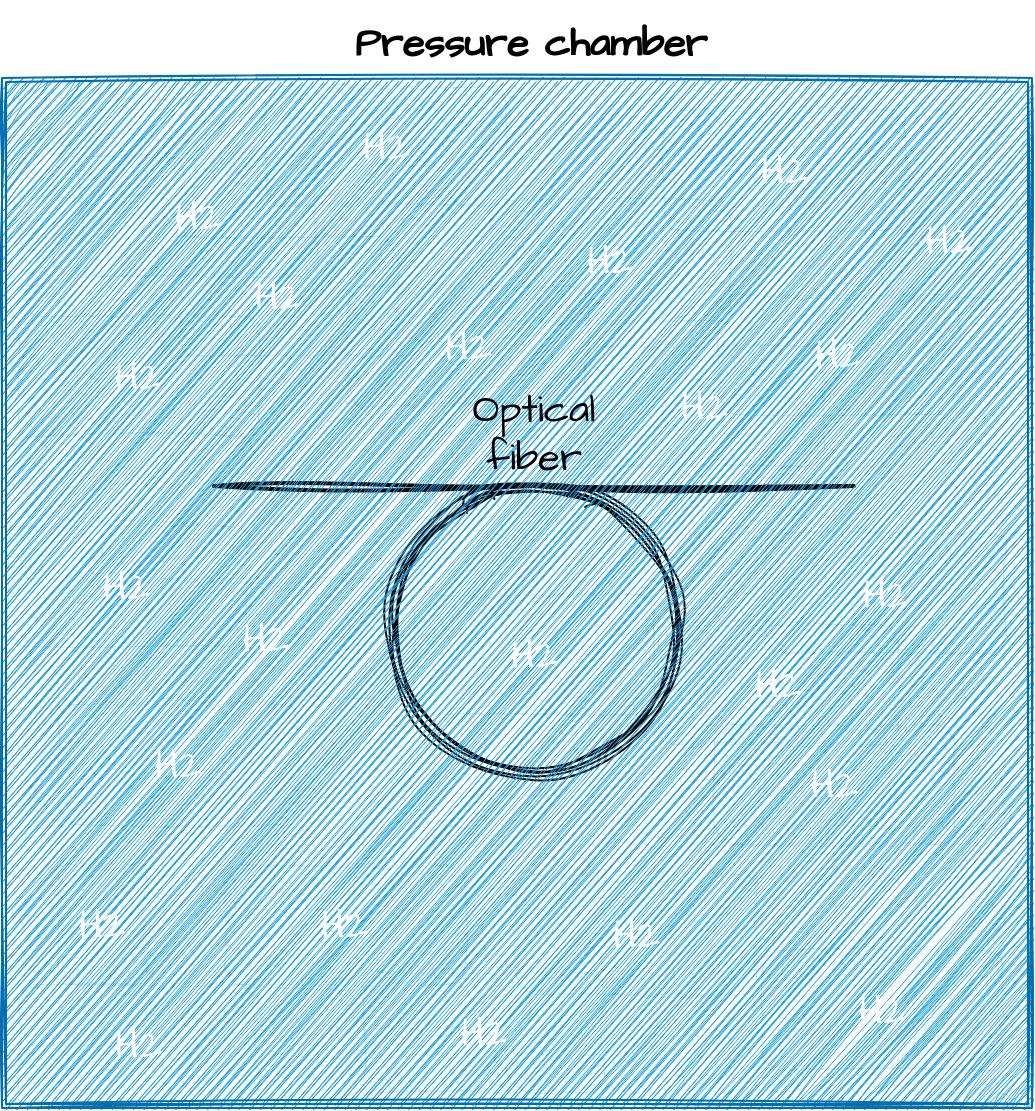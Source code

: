 <mxfile version="21.3.8" type="github">
  <diagram name="Page-1" id="ZCbka79NKukTzxoyXbcU">
    <mxGraphModel dx="1050" dy="966" grid="0" gridSize="10" guides="1" tooltips="1" connect="1" arrows="1" fold="1" page="0" pageScale="1" pageWidth="850" pageHeight="1100" math="0" shadow="0">
      <root>
        <mxCell id="0" />
        <mxCell id="1" parent="0" />
        <mxCell id="iUoP0Xu3BoEwylhJ56-9-1" value="" style="ellipse;shape=doubleEllipse;whiteSpace=wrap;html=1;aspect=fixed;sketch=1;hachureGap=4;jiggle=2;curveFitting=1;fontFamily=Architects Daughter;fontSource=https%3A%2F%2Ffonts.googleapis.com%2Fcss%3Ffamily%3DArchitects%2BDaughter;fontSize=20;" vertex="1" parent="1">
          <mxGeometry x="375.5" y="224" width="149" height="149" as="geometry" />
        </mxCell>
        <mxCell id="iUoP0Xu3BoEwylhJ56-9-2" value="" style="line;strokeWidth=2;html=1;sketch=1;hachureGap=4;jiggle=2;curveFitting=1;fontFamily=Architects Daughter;fontSource=https%3A%2F%2Ffonts.googleapis.com%2Fcss%3Ffamily%3DArchitects%2BDaughter;fontSize=20;" vertex="1" parent="1">
          <mxGeometry x="290" y="222" width="160" height="10" as="geometry" />
        </mxCell>
        <mxCell id="iUoP0Xu3BoEwylhJ56-9-3" value="" style="line;strokeWidth=2;html=1;sketch=1;hachureGap=4;jiggle=2;curveFitting=1;fontFamily=Architects Daughter;fontSource=https%3A%2F%2Ffonts.googleapis.com%2Fcss%3Ffamily%3DArchitects%2BDaughter;fontSize=20;" vertex="1" parent="1">
          <mxGeometry x="450" y="223.5" width="160" height="7" as="geometry" />
        </mxCell>
        <mxCell id="iUoP0Xu3BoEwylhJ56-9-4" value="" style="shape=ext;double=1;whiteSpace=wrap;html=1;aspect=fixed;sketch=1;hachureGap=4;jiggle=2;curveFitting=1;fontFamily=Architects Daughter;fontSource=https%3A%2F%2Ffonts.googleapis.com%2Fcss%3Ffamily%3DArchitects%2BDaughter;fontSize=20;fillStyle=hachure;fillColor=#1ba1e2;strokeColor=#006EAF;fontColor=#ffffff;" vertex="1" parent="1">
          <mxGeometry x="184" y="23" width="515" height="515" as="geometry" />
        </mxCell>
        <mxCell id="iUoP0Xu3BoEwylhJ56-9-5" value="Pressure chamber" style="text;strokeColor=none;fillColor=none;html=1;fontSize=20;fontStyle=1;verticalAlign=middle;align=center;fontFamily=Architects Daughter;" vertex="1" parent="1">
          <mxGeometry x="398" y="-16" width="100" height="41" as="geometry" />
        </mxCell>
        <mxCell id="iUoP0Xu3BoEwylhJ56-9-8" value="H2" style="rounded=1;whiteSpace=wrap;html=1;sketch=1;hachureGap=4;jiggle=2;curveFitting=1;fontFamily=Architects Daughter;fontSource=https%3A%2F%2Ffonts.googleapis.com%2Fcss%3Ffamily%3DArchitects%2BDaughter;fontSize=20;glass=0;shadow=0;strokeWidth=0;fillColor=#1ba1e2;fontColor=#ffffff;strokeColor=#006EAF;" vertex="1" parent="1">
          <mxGeometry x="357" y="127" width="120" height="60" as="geometry" />
        </mxCell>
        <mxCell id="iUoP0Xu3BoEwylhJ56-9-9" value="H2" style="rounded=1;whiteSpace=wrap;html=1;sketch=1;hachureGap=4;jiggle=2;curveFitting=1;fontFamily=Architects Daughter;fontSource=https%3A%2F%2Ffonts.googleapis.com%2Fcss%3Ffamily%3DArchitects%2BDaughter;fontSize=20;glass=0;shadow=0;strokeWidth=0;fillColor=#1ba1e2;fontColor=#ffffff;strokeColor=#006EAF;" vertex="1" parent="1">
          <mxGeometry x="515" y="39" width="120" height="60" as="geometry" />
        </mxCell>
        <mxCell id="iUoP0Xu3BoEwylhJ56-9-10" value="H2" style="rounded=1;whiteSpace=wrap;html=1;sketch=1;hachureGap=4;jiggle=2;curveFitting=1;fontFamily=Architects Daughter;fontSource=https%3A%2F%2Ffonts.googleapis.com%2Fcss%3Ffamily%3DArchitects%2BDaughter;fontSize=20;glass=0;shadow=0;strokeWidth=0;fillColor=#1ba1e2;fontColor=#ffffff;strokeColor=#006EAF;" vertex="1" parent="1">
          <mxGeometry x="222" y="62" width="120" height="60" as="geometry" />
        </mxCell>
        <mxCell id="iUoP0Xu3BoEwylhJ56-9-11" value="H2" style="rounded=1;whiteSpace=wrap;html=1;sketch=1;hachureGap=4;jiggle=2;curveFitting=1;fontFamily=Architects Daughter;fontSource=https%3A%2F%2Ffonts.googleapis.com%2Fcss%3Ffamily%3DArchitects%2BDaughter;fontSize=20;glass=0;shadow=0;strokeWidth=0;fillColor=#1ba1e2;fontColor=#ffffff;strokeColor=#006EAF;" vertex="1" parent="1">
          <mxGeometry x="212" y="336" width="120" height="60" as="geometry" />
        </mxCell>
        <mxCell id="iUoP0Xu3BoEwylhJ56-9-12" value="H2" style="rounded=1;whiteSpace=wrap;html=1;sketch=1;hachureGap=4;jiggle=2;curveFitting=1;fontFamily=Architects Daughter;fontSource=https%3A%2F%2Ffonts.googleapis.com%2Fcss%3Ffamily%3DArchitects%2BDaughter;fontSize=20;glass=0;shadow=0;strokeWidth=0;fillColor=#1ba1e2;fontColor=#ffffff;strokeColor=#006EAF;" vertex="1" parent="1">
          <mxGeometry x="441" y="421" width="120" height="60" as="geometry" />
        </mxCell>
        <mxCell id="iUoP0Xu3BoEwylhJ56-9-13" value="H2" style="rounded=1;whiteSpace=wrap;html=1;sketch=1;hachureGap=4;jiggle=2;curveFitting=1;fontFamily=Architects Daughter;fontSource=https%3A%2F%2Ffonts.googleapis.com%2Fcss%3Ffamily%3DArchitects%2BDaughter;fontSize=20;glass=0;shadow=0;strokeWidth=0;fillColor=#1ba1e2;fontColor=#ffffff;strokeColor=#006EAF;" vertex="1" parent="1">
          <mxGeometry x="542" y="131" width="120" height="60" as="geometry" />
        </mxCell>
        <mxCell id="iUoP0Xu3BoEwylhJ56-9-14" value="H2" style="rounded=1;whiteSpace=wrap;html=1;sketch=1;hachureGap=4;jiggle=2;curveFitting=1;fontFamily=Architects Daughter;fontSource=https%3A%2F%2Ffonts.googleapis.com%2Fcss%3Ffamily%3DArchitects%2BDaughter;fontSize=20;glass=0;shadow=0;strokeWidth=0;fillColor=#1ba1e2;fontColor=#ffffff;strokeColor=#006EAF;" vertex="1" parent="1">
          <mxGeometry x="262" y="102" width="120" height="60" as="geometry" />
        </mxCell>
        <mxCell id="iUoP0Xu3BoEwylhJ56-9-15" value="H2" style="rounded=1;whiteSpace=wrap;html=1;sketch=1;hachureGap=4;jiggle=2;curveFitting=1;fontFamily=Architects Daughter;fontSource=https%3A%2F%2Ffonts.googleapis.com%2Fcss%3Ffamily%3DArchitects%2BDaughter;fontSize=20;glass=0;shadow=0;strokeWidth=0;fillColor=#1ba1e2;fontColor=#ffffff;strokeColor=#006EAF;" vertex="1" parent="1">
          <mxGeometry x="186" y="247" width="120" height="60" as="geometry" />
        </mxCell>
        <mxCell id="iUoP0Xu3BoEwylhJ56-9-16" value="H2" style="rounded=1;whiteSpace=wrap;html=1;sketch=1;hachureGap=4;jiggle=2;curveFitting=1;fontFamily=Architects Daughter;fontSource=https%3A%2F%2Ffonts.googleapis.com%2Fcss%3Ffamily%3DArchitects%2BDaughter;fontSize=20;glass=0;shadow=0;strokeWidth=0;fillColor=#1ba1e2;fontColor=#ffffff;strokeColor=#006EAF;" vertex="1" parent="1">
          <mxGeometry x="295" y="416" width="120" height="60" as="geometry" />
        </mxCell>
        <mxCell id="iUoP0Xu3BoEwylhJ56-9-17" value="H2" style="rounded=1;whiteSpace=wrap;html=1;sketch=1;hachureGap=4;jiggle=2;curveFitting=1;fontFamily=Architects Daughter;fontSource=https%3A%2F%2Ffonts.googleapis.com%2Fcss%3Ffamily%3DArchitects%2BDaughter;fontSize=20;glass=0;shadow=0;strokeWidth=0;fillColor=#1ba1e2;fontColor=#ffffff;strokeColor=#006EAF;" vertex="1" parent="1">
          <mxGeometry x="540" y="346" width="120" height="60" as="geometry" />
        </mxCell>
        <mxCell id="iUoP0Xu3BoEwylhJ56-9-19" value="H2" style="rounded=1;whiteSpace=wrap;html=1;sketch=1;hachureGap=4;jiggle=2;curveFitting=1;fontFamily=Architects Daughter;fontSource=https%3A%2F%2Ffonts.googleapis.com%2Fcss%3Ffamily%3DArchitects%2BDaughter;fontSize=20;glass=0;shadow=0;strokeWidth=0;fillColor=#1ba1e2;fontColor=#ffffff;strokeColor=#006EAF;" vertex="1" parent="1">
          <mxGeometry x="564" y="459" width="120" height="60" as="geometry" />
        </mxCell>
        <mxCell id="iUoP0Xu3BoEwylhJ56-9-21" value="H2" style="rounded=1;whiteSpace=wrap;html=1;sketch=1;hachureGap=4;jiggle=2;curveFitting=1;fontFamily=Architects Daughter;fontSource=https%3A%2F%2Ffonts.googleapis.com%2Fcss%3Ffamily%3DArchitects%2BDaughter;fontSize=20;glass=0;shadow=0;strokeWidth=0;fillColor=#1ba1e2;fontColor=#ffffff;strokeColor=#006EAF;" vertex="1" parent="1">
          <mxGeometry x="192" y="476" width="120" height="60" as="geometry" />
        </mxCell>
        <mxCell id="iUoP0Xu3BoEwylhJ56-9-22" value="H2" style="rounded=1;whiteSpace=wrap;html=1;sketch=1;hachureGap=4;jiggle=2;curveFitting=1;fontFamily=Architects Daughter;fontSource=https%3A%2F%2Ffonts.googleapis.com%2Fcss%3Ffamily%3DArchitects%2BDaughter;fontSize=20;glass=0;shadow=0;strokeWidth=0;fillColor=#1ba1e2;fontColor=#ffffff;strokeColor=#006EAF;" vertex="1" parent="1">
          <mxGeometry x="390" y="281" width="120" height="60" as="geometry" />
        </mxCell>
        <mxCell id="iUoP0Xu3BoEwylhJ56-9-23" value="H2" style="rounded=1;whiteSpace=wrap;html=1;sketch=1;hachureGap=4;jiggle=2;curveFitting=1;fontFamily=Architects Daughter;fontSource=https%3A%2F%2Ffonts.googleapis.com%2Fcss%3Ffamily%3DArchitects%2BDaughter;fontSize=20;glass=0;shadow=0;strokeWidth=0;fillColor=#1ba1e2;fontColor=#ffffff;strokeColor=#006EAF;" vertex="1" parent="1">
          <mxGeometry x="475" y="157" width="120" height="60" as="geometry" />
        </mxCell>
        <mxCell id="iUoP0Xu3BoEwylhJ56-9-24" value="H2" style="rounded=1;whiteSpace=wrap;html=1;sketch=1;hachureGap=4;jiggle=2;curveFitting=1;fontFamily=Architects Daughter;fontSource=https%3A%2F%2Ffonts.googleapis.com%2Fcss%3Ffamily%3DArchitects%2BDaughter;fontSize=20;glass=0;shadow=0;strokeWidth=0;fillColor=#1ba1e2;fontColor=#ffffff;strokeColor=#006EAF;" vertex="1" parent="1">
          <mxGeometry x="566" y="250.5" width="120" height="60" as="geometry" />
        </mxCell>
        <mxCell id="iUoP0Xu3BoEwylhJ56-9-25" value="H2" style="rounded=1;whiteSpace=wrap;html=1;sketch=1;hachureGap=4;jiggle=2;curveFitting=1;fontFamily=Architects Daughter;fontSource=https%3A%2F%2Ffonts.googleapis.com%2Fcss%3Ffamily%3DArchitects%2BDaughter;fontSize=20;glass=0;shadow=0;strokeWidth=0;fillColor=#1ba1e2;fontColor=#ffffff;strokeColor=#006EAF;" vertex="1" parent="1">
          <mxGeometry x="316" y="27" width="120" height="60" as="geometry" />
        </mxCell>
        <mxCell id="iUoP0Xu3BoEwylhJ56-9-26" value="H2" style="rounded=1;whiteSpace=wrap;html=1;sketch=1;hachureGap=4;jiggle=2;curveFitting=1;fontFamily=Architects Daughter;fontSource=https%3A%2F%2Ffonts.googleapis.com%2Fcss%3Ffamily%3DArchitects%2BDaughter;fontSize=20;glass=0;shadow=0;strokeWidth=0;fillColor=#1ba1e2;fontColor=#ffffff;strokeColor=#006EAF;" vertex="1" parent="1">
          <mxGeometry x="255.5" y="273" width="120" height="60" as="geometry" />
        </mxCell>
        <mxCell id="iUoP0Xu3BoEwylhJ56-9-27" value="H2" style="rounded=1;whiteSpace=wrap;html=1;sketch=1;hachureGap=4;jiggle=2;curveFitting=1;fontFamily=Architects Daughter;fontSource=https%3A%2F%2Ffonts.googleapis.com%2Fcss%3Ffamily%3DArchitects%2BDaughter;fontSize=20;glass=0;shadow=0;strokeWidth=0;fillColor=#1ba1e2;fontColor=#ffffff;strokeColor=#006EAF;" vertex="1" parent="1">
          <mxGeometry x="192" y="142" width="120" height="60" as="geometry" />
        </mxCell>
        <mxCell id="iUoP0Xu3BoEwylhJ56-9-28" value="H2" style="rounded=1;whiteSpace=wrap;html=1;sketch=1;hachureGap=4;jiggle=2;curveFitting=1;fontFamily=Architects Daughter;fontSource=https%3A%2F%2Ffonts.googleapis.com%2Fcss%3Ffamily%3DArchitects%2BDaughter;fontSize=20;glass=0;shadow=0;strokeWidth=0;fillColor=#1ba1e2;fontColor=#ffffff;strokeColor=#006EAF;" vertex="1" parent="1">
          <mxGeometry x="428" y="84" width="120" height="60" as="geometry" />
        </mxCell>
        <mxCell id="iUoP0Xu3BoEwylhJ56-9-29" value="H2" style="rounded=1;whiteSpace=wrap;html=1;sketch=1;hachureGap=4;jiggle=2;curveFitting=1;fontFamily=Architects Daughter;fontSource=https%3A%2F%2Ffonts.googleapis.com%2Fcss%3Ffamily%3DArchitects%2BDaughter;fontSize=20;glass=0;shadow=0;strokeWidth=0;fillColor=#1ba1e2;fontColor=#ffffff;strokeColor=#006EAF;" vertex="1" parent="1">
          <mxGeometry x="512" y="296" width="120" height="60" as="geometry" />
        </mxCell>
        <mxCell id="iUoP0Xu3BoEwylhJ56-9-30" value="H2" style="rounded=1;whiteSpace=wrap;html=1;sketch=1;hachureGap=4;jiggle=2;curveFitting=1;fontFamily=Architects Daughter;fontSource=https%3A%2F%2Ffonts.googleapis.com%2Fcss%3Ffamily%3DArchitects%2BDaughter;fontSize=20;glass=0;shadow=0;strokeWidth=0;fillColor=#1ba1e2;fontColor=#ffffff;strokeColor=#006EAF;" vertex="1" parent="1">
          <mxGeometry x="365" y="470" width="120" height="60" as="geometry" />
        </mxCell>
        <mxCell id="iUoP0Xu3BoEwylhJ56-9-31" value="H2" style="rounded=1;whiteSpace=wrap;html=1;sketch=1;hachureGap=4;jiggle=2;curveFitting=1;fontFamily=Architects Daughter;fontSource=https%3A%2F%2Ffonts.googleapis.com%2Fcss%3Ffamily%3DArchitects%2BDaughter;fontSize=20;glass=0;shadow=0;strokeWidth=0;fillColor=#1ba1e2;fontColor=#ffffff;strokeColor=#006EAF;" vertex="1" parent="1">
          <mxGeometry x="624" y="74" width="67" height="60" as="geometry" />
        </mxCell>
        <mxCell id="iUoP0Xu3BoEwylhJ56-9-32" value="H2" style="rounded=1;whiteSpace=wrap;html=1;sketch=1;hachureGap=4;jiggle=2;curveFitting=1;fontFamily=Architects Daughter;fontSource=https%3A%2F%2Ffonts.googleapis.com%2Fcss%3Ffamily%3DArchitects%2BDaughter;fontSize=20;glass=0;shadow=0;strokeWidth=0;fillColor=#1ba1e2;fontColor=#ffffff;strokeColor=#006EAF;" vertex="1" parent="1">
          <mxGeometry x="212" y="416" width="44" height="60" as="geometry" />
        </mxCell>
        <mxCell id="iUoP0Xu3BoEwylhJ56-9-34" value="Optical fiber" style="text;html=1;strokeColor=none;fillColor=none;align=center;verticalAlign=middle;whiteSpace=wrap;rounded=0;fontSize=20;fontFamily=Architects Daughter;" vertex="1" parent="1">
          <mxGeometry x="420" y="185" width="60" height="30" as="geometry" />
        </mxCell>
      </root>
    </mxGraphModel>
  </diagram>
</mxfile>
